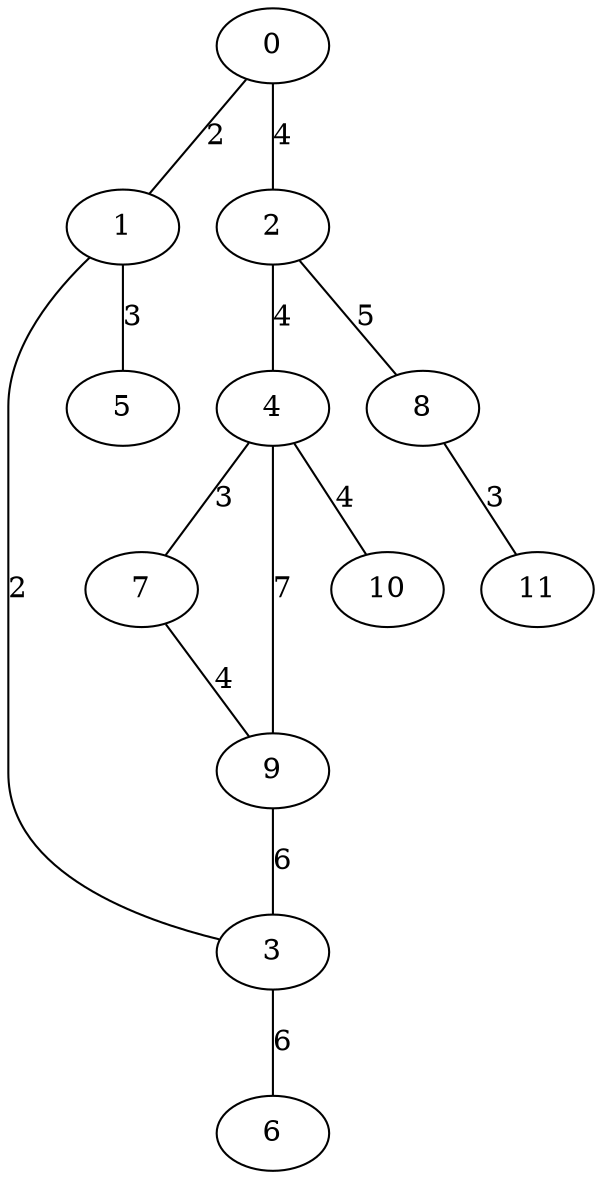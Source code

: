 graph g {
  0 [ habit = 10, size = 169, x = 6, y = 8 ]
  1 [ habit = 2, size = 260, x = 7, y = 8 ]
  2 [ habit = 5, size = 223, x = 4, y = 6 ]
  3 [ habit = 7, size = 80, x = 8, y = 6 ]
  4 [ habit = 3, size = 346, x = 5, y = 3 ]
  5 [ habit = 11, size = 232, x = 8, y = 10 ]
  6 [ habit = 5, size = 569, x = 10, y = 5 ]
  7 [ habit = 6, size = 79, x = 6, y = 2 ]
  8 [ base = 1, habit = 10, size = 110, x = 2, y = 7 ]
  9 [ habit = 1, size = 435, x = 7, y = 3 ]
  10 [ base = 2, habit = 10, size = 336, x = 4, y = 1 ]
  11 [ habit = 4, size = 265, x = 1, y = 8 ]

  0 -- 1 [ label = 2, weight = 2 ]
  0 -- 2 [ label = 4, weight = 4 ]
  1 -- 3 [ label = 2, weight = 2 ]
  1 -- 5 [ label = 3, weight = 3 ]
  2 -- 8 [ label = 5, weight = 5 ]
  2 -- 4 [ label = 4, weight = 4 ]
  3 -- 6 [ label = 6, weight = 6 ]
  4 -- 9 [ label = 7, weight = 7 ]
  4 -- 10 [ label = 4, weight = 4 ]
  4 -- 7 [ label = 3, weight = 3 ]
  7 -- 9 [ label = 4, weight = 4 ]
  8 -- 11 [ label = 3, weight = 3 ]
  9 -- 3 [ label = 6, weight = 6 ]
}
